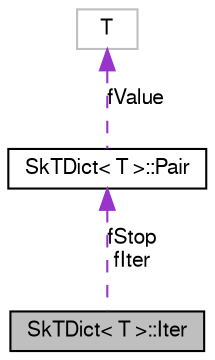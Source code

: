 digraph G
{
  edge [fontname="FreeSans",fontsize="10",labelfontname="FreeSans",labelfontsize="10"];
  node [fontname="FreeSans",fontsize="10",shape=record];
  Node1 [label="SkTDict\< T \>::Iter",height=0.2,width=0.4,color="black", fillcolor="grey75", style="filled" fontcolor="black"];
  Node2 -> Node1 [dir=back,color="darkorchid3",fontsize="10",style="dashed",label="fStop\nfIter",fontname="FreeSans"];
  Node2 [label="SkTDict\< T \>::Pair",height=0.2,width=0.4,color="black", fillcolor="white", style="filled",URL="$struct_sk_t_dict_1_1_pair.html"];
  Node3 -> Node2 [dir=back,color="darkorchid3",fontsize="10",style="dashed",label="fValue",fontname="FreeSans"];
  Node3 [label="T",height=0.2,width=0.4,color="grey75", fillcolor="white", style="filled"];
}
